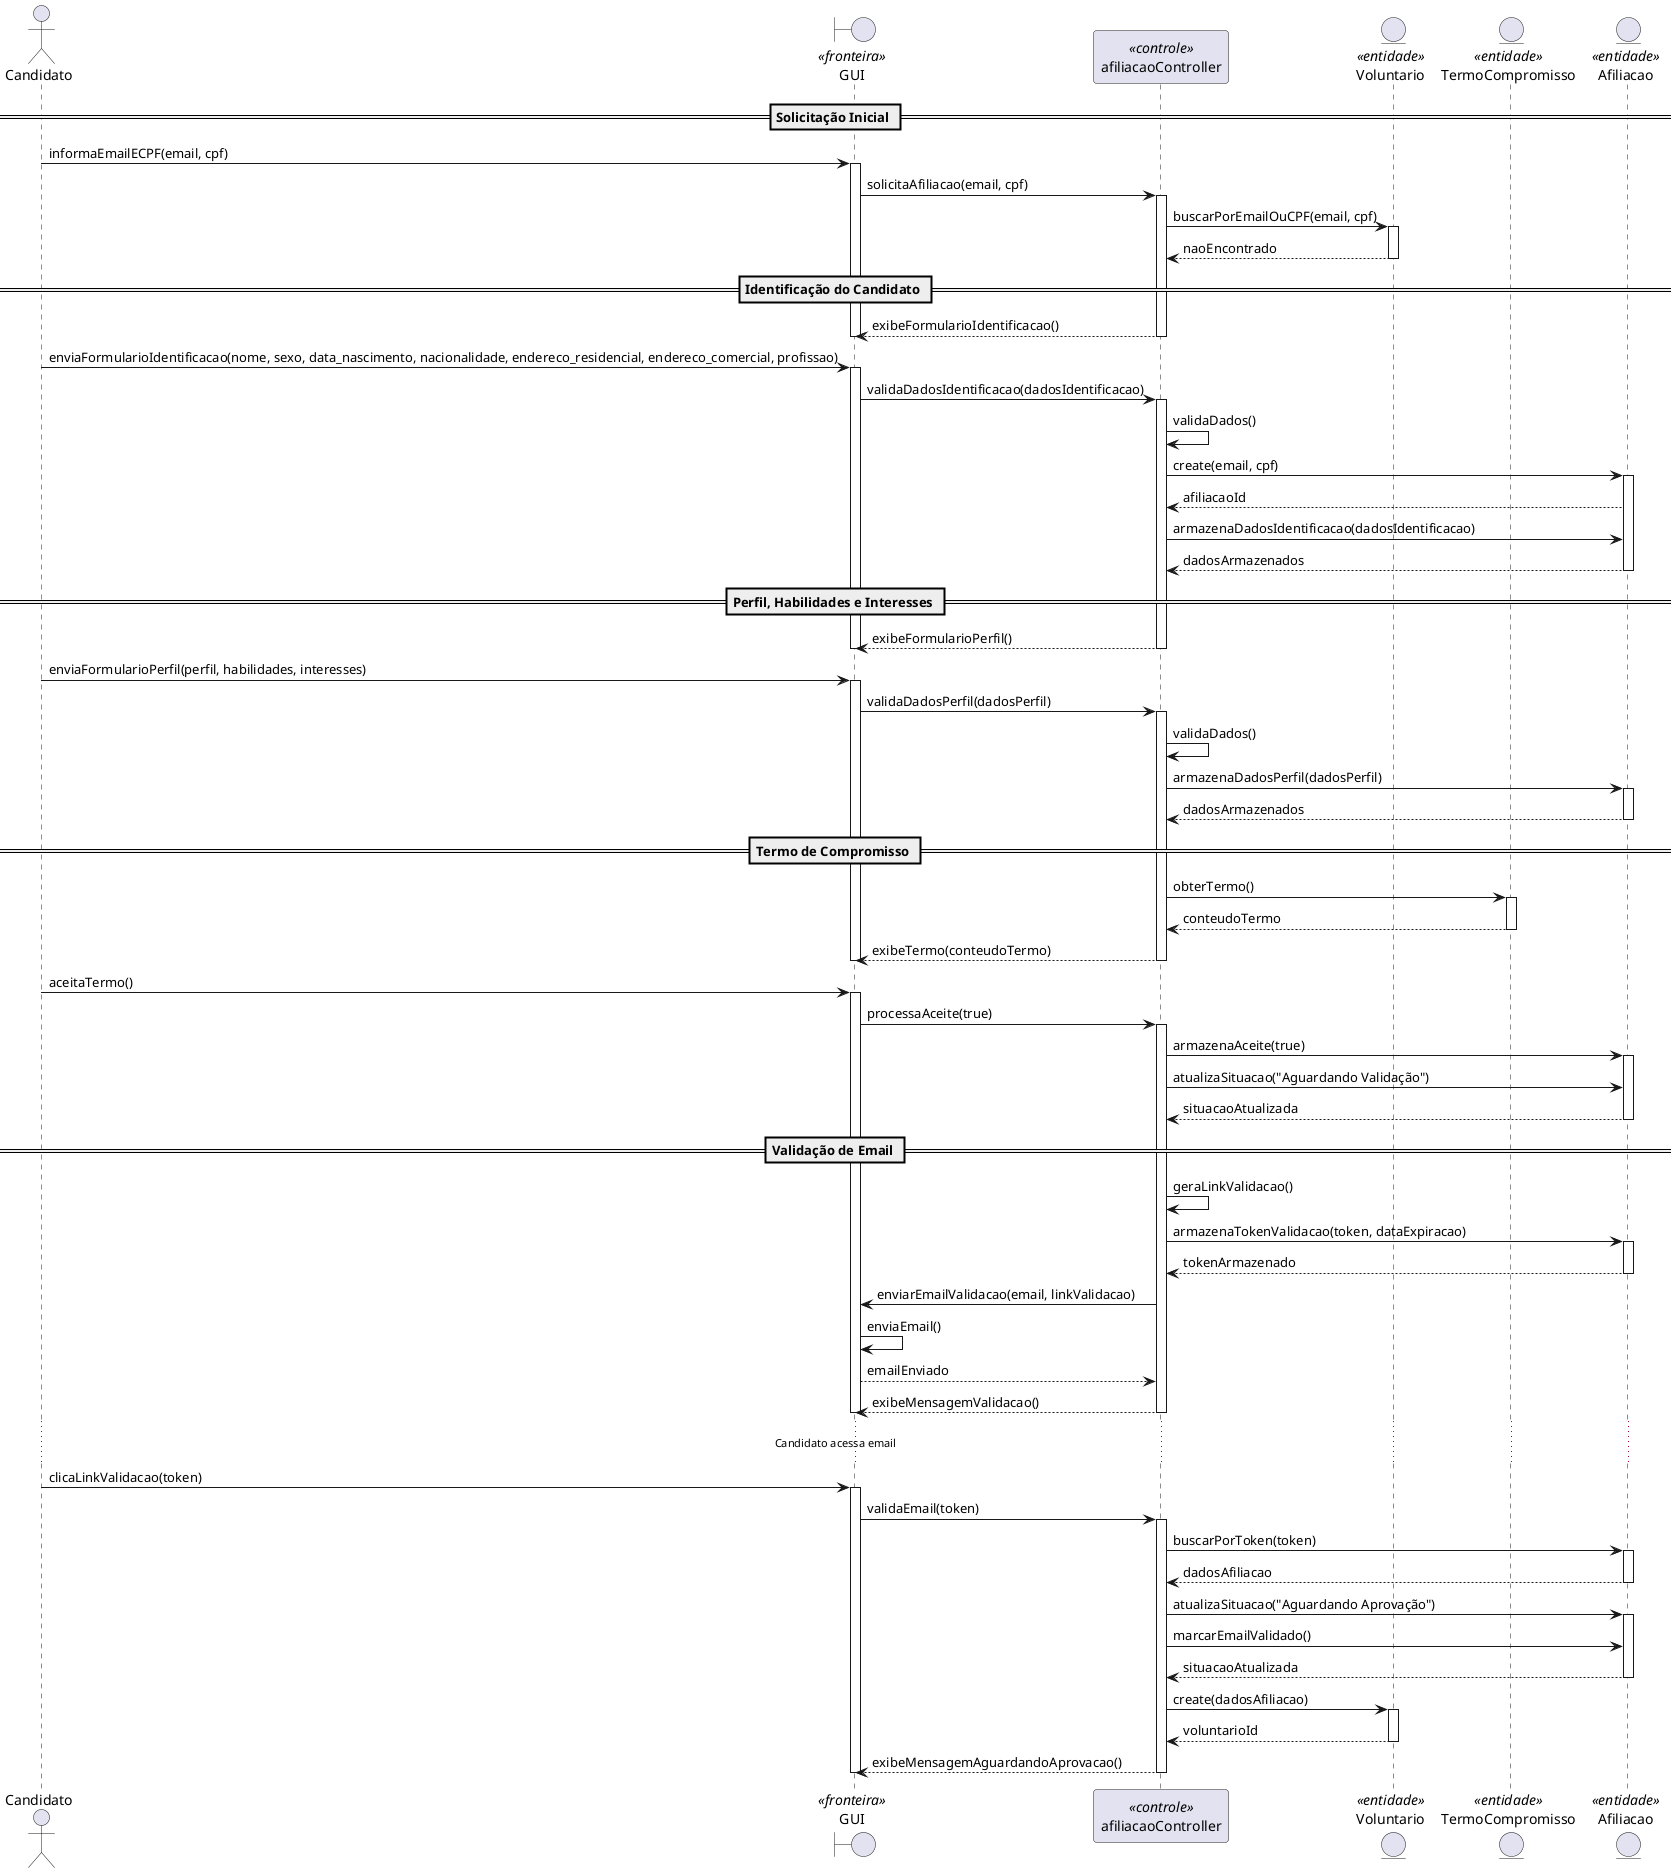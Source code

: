 @startuml
actor "Candidato" as candidato
boundary "GUI" as gui <<fronteira>>
participant "afiliacaoController" as controller <<controle>>
entity "Voluntario" as voluntario <<entidade>>
entity "TermoCompromisso" as termo <<entidade>>    
entity "Afiliacao" as afiliacao <<entidade>>

== Solicitação Inicial ==
candidato -> gui: informaEmailECPF(email, cpf)
activate gui
gui -> controller: solicitaAfiliacao(email, cpf)
activate controller
controller -> voluntario: buscarPorEmailOuCPF(email, cpf)
activate voluntario
voluntario --> controller: naoEncontrado
deactivate voluntario

== Identificação do Candidato ==
controller --> gui: exibeFormularioIdentificacao()
deactivate controller
deactivate gui

candidato -> gui: enviaFormularioIdentificacao(nome, sexo, data_nascimento, nacionalidade, endereco_residencial, endereco_comercial, profissao)
activate gui
gui -> controller: validaDadosIdentificacao(dadosIdentificacao)
activate controller

controller -> controller: validaDados()

controller -> afiliacao: create(email, cpf)
activate afiliacao
afiliacao --> controller: afiliacaoId

controller -> afiliacao: armazenaDadosIdentificacao(dadosIdentificacao)
afiliacao --> controller: dadosArmazenados
deactivate afiliacao

== Perfil, Habilidades e Interesses ==
controller --> gui: exibeFormularioPerfil()
deactivate controller
deactivate gui

candidato -> gui: enviaFormularioPerfil(perfil, habilidades, interesses)
activate gui
gui -> controller: validaDadosPerfil(dadosPerfil)
activate controller

controller -> controller: validaDados()

controller -> afiliacao: armazenaDadosPerfil(dadosPerfil)
activate afiliacao
afiliacao --> controller: dadosArmazenados
deactivate afiliacao

== Termo de Compromisso ==
controller -> termo: obterTermo()
activate termo
termo --> controller: conteudoTermo
deactivate termo

controller --> gui: exibeTermo(conteudoTermo)
deactivate controller
deactivate gui

candidato -> gui: aceitaTermo()
activate gui
gui -> controller: processaAceite(true)
activate controller

controller -> afiliacao: armazenaAceite(true)
activate afiliacao
controller -> afiliacao: atualizaSituacao("Aguardando Validação")
afiliacao --> controller: situacaoAtualizada
deactivate afiliacao

== Validação de Email ==
controller -> controller: geraLinkValidacao()
controller -> afiliacao: armazenaTokenValidacao(token, dataExpiracao)
activate afiliacao
afiliacao --> controller: tokenArmazenado
deactivate afiliacao

controller -> gui: enviarEmailValidacao(email, linkValidacao)
gui -> gui: enviaEmail()
gui --> controller: emailEnviado

controller --> gui: exibeMensagemValidacao()
deactivate controller
deactivate gui

... Candidato acessa email ...

candidato -> gui: clicaLinkValidacao(token)
activate gui
gui -> controller: validaEmail(token)
activate controller

controller -> afiliacao: buscarPorToken(token)
activate afiliacao
afiliacao --> controller: dadosAfiliacao
deactivate afiliacao

controller -> afiliacao: atualizaSituacao("Aguardando Aprovação")
activate afiliacao
controller -> afiliacao: marcarEmailValidado()
afiliacao --> controller: situacaoAtualizada
deactivate afiliacao

controller -> voluntario: create(dadosAfiliacao)
activate voluntario
voluntario --> controller: voluntarioId
deactivate voluntario

controller --> gui: exibeMensagemAguardandoAprovacao()
deactivate controller
deactivate gui

@enduml